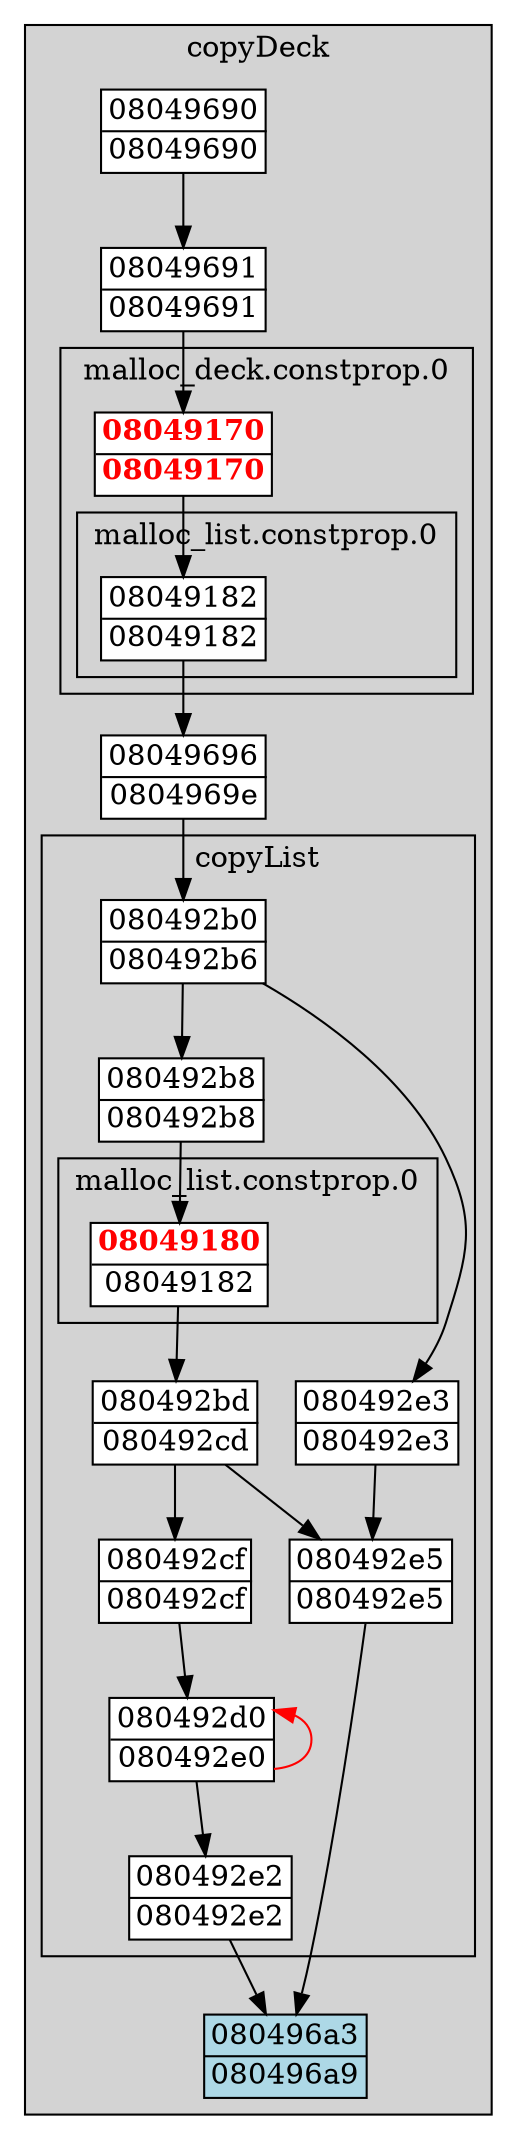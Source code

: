 digraph G {
node[fillcolor=white style="filled,solid" shape=none margin=0];
"08049690" -> "08049691";
"08049696" -> "080492b0_0804969e";
"08049170_08049691" -> "08049182_08049170_08049691";
"08049180_080492b8_0804969e" -> "080492bd_0804969e";
"080492e2_0804969e" -> "080496a3";
"08049691" -> "08049170_08049691";
"080492e5_0804969e" -> "080496a3";
"080492b8_0804969e" -> "08049180_080492b8_0804969e";
"080492b0_0804969e" -> "080492b8_0804969e";
"080492b0_0804969e" -> "080492e3_0804969e";
"080492cf_0804969e" -> "080492d0_0804969e";
"080492d0_0804969e" -> "080492d0_0804969e" [dir=back color=red];
"080492d0_0804969e" -> "080492e2_0804969e";
"080492e3_0804969e" -> "080492e5_0804969e";
"08049182_08049170_08049691" -> "08049696";
"080492bd_0804969e" -> "080492cf_0804969e";
"080492bd_0804969e" -> "080492e5_0804969e";
subgraph "cluster_copyDeck" {
  style="filled,solid";
  color=black;
  fillcolor=lightgrey;
  label="copyDeck";"080496a3" [label=<<TABLE BORDER="1" CELLBORDER="0" CELLSPACING="0"><TR><TD>080496a3</TD></TR><HR/><TR><TD>080496a9</TD></TR></TABLE>> fillcolor=lightblue];
  "08049696" [label=<<TABLE BORDER="1" CELLBORDER="0" CELLSPACING="0"><TR><TD>08049696</TD></TR><HR/><TR><TD>0804969e</TD></TR></TABLE>>];
  "08049691" [label=<<TABLE BORDER="1" CELLBORDER="0" CELLSPACING="0"><TR><TD>08049691</TD></TR><HR/><TR><TD>08049691</TD></TR></TABLE>>];
  "08049690" [label=<<TABLE BORDER="1" CELLBORDER="0" CELLSPACING="0"><TR><TD>08049690</TD></TR><HR/><TR><TD>08049690</TD></TR></TABLE>>];
  subgraph "cluster_copyList_0804969e" {
    style="filled,solid";
    color=black;
    fillcolor=lightgrey;
    label="copyList";"080492e3_0804969e" [label=<<TABLE BORDER="1" CELLBORDER="0" CELLSPACING="0"><TR><TD>080492e3</TD></TR><HR/><TR><TD>080492e3</TD></TR></TABLE>>];
    "080492e5_0804969e" [label=<<TABLE BORDER="1" CELLBORDER="0" CELLSPACING="0"><TR><TD>080492e5</TD></TR><HR/><TR><TD>080492e5</TD></TR></TABLE>>];
    "080492e2_0804969e" [label=<<TABLE BORDER="1" CELLBORDER="0" CELLSPACING="0"><TR><TD>080492e2</TD></TR><HR/><TR><TD>080492e2</TD></TR></TABLE>>];
    "080492d0_0804969e" [label=<<TABLE BORDER="1" CELLBORDER="0" CELLSPACING="0"><TR><TD>080492d0</TD></TR><HR/><TR><TD>080492e0</TD></TR></TABLE>>];
    "080492cf_0804969e" [label=<<TABLE BORDER="1" CELLBORDER="0" CELLSPACING="0"><TR><TD>080492cf</TD></TR><HR/><TR><TD>080492cf</TD></TR></TABLE>>];
    "080492bd_0804969e" [label=<<TABLE BORDER="1" CELLBORDER="0" CELLSPACING="0"><TR><TD>080492bd</TD></TR><HR/><TR><TD>080492cd</TD></TR></TABLE>>];
    "080492b8_0804969e" [label=<<TABLE BORDER="1" CELLBORDER="0" CELLSPACING="0"><TR><TD>080492b8</TD></TR><HR/><TR><TD>080492b8</TD></TR></TABLE>>];
    "080492b0_0804969e" [label=<<TABLE BORDER="1" CELLBORDER="0" CELLSPACING="0"><TR><TD>080492b0</TD></TR><HR/><TR><TD>080492b6</TD></TR></TABLE>>];
    subgraph "cluster_malloc_list.constprop.0_080492b8_0804969e" {
      style="filled,solid";
      color=black;
      fillcolor=lightgrey;
      label="malloc_list.constprop.0";"08049180_080492b8_0804969e" [label=<<TABLE BORDER="1" CELLBORDER="0" CELLSPACING="0"><TR><TD><FONT COLOR="red"><B>08049180</B></FONT></TD></TR><HR/><TR><TD>08049182</TD></TR></TABLE>>];
      }
}
subgraph "cluster_malloc_deck.constprop.0_08049691" {
            style="filled,solid";
            color=black;
            fillcolor=lightgrey;
            label="malloc_deck.constprop.0";"08049170_08049691" [label=<<TABLE BORDER="1" CELLBORDER="0" CELLSPACING="0"><TR><TD><FONT COLOR="red"><B>08049170</B></FONT></TD></TR><HR/><TR><TD><FONT COLOR="red"><B>08049170</B></FONT></TD></TR></TABLE>>];
            subgraph "cluster_malloc_list.constprop.0_08049170_08049691" {
              style="filled,solid";
              color=black;
              fillcolor=lightgrey;
              label="malloc_list.constprop.0";"08049182_08049170_08049691" [label=<<TABLE BORDER="1" CELLBORDER="0" CELLSPACING="0"><TR><TD>08049182</TD></TR><HR/><TR><TD>08049182</TD></TR></TABLE>>];
              }
}
}

}